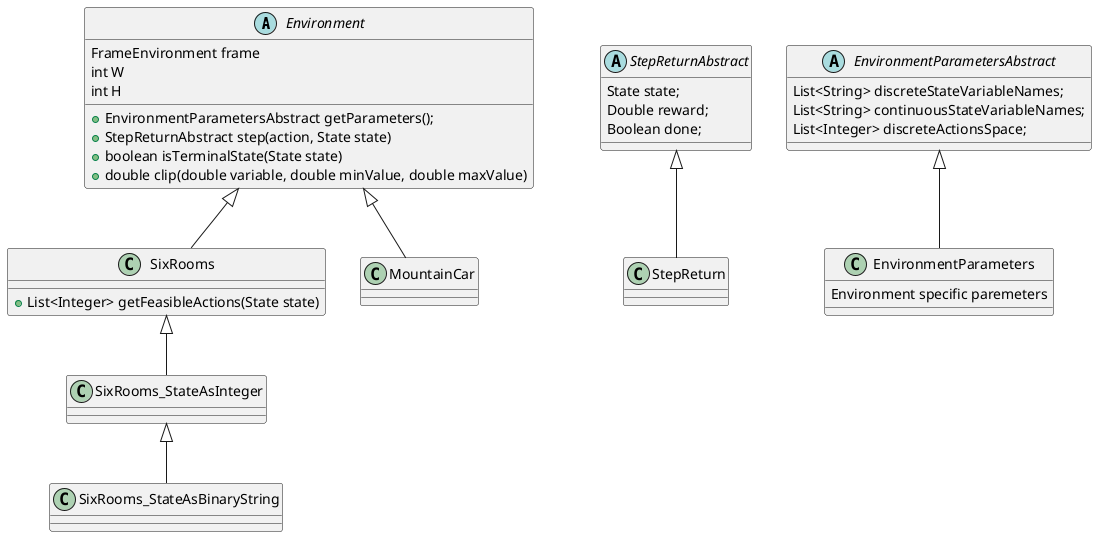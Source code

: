 @startuml
'https://plantuml.com/class-diagram


abstract class Environment {
FrameEnvironment frame
int W
int H
+ EnvironmentParametersAbstract getParameters();
+ StepReturnAbstract step(action, State state)
+ boolean isTerminalState(State state)
+ double clip(double variable, double minValue, double maxValue)
}

abstract class StepReturnAbstract  {
State state;
Double reward;
Boolean done;
 }

 abstract class EnvironmentParametersAbstract  {
 List<String> discreteStateVariableNames;
 List<String> continuousStateVariableNames;
 List<Integer> discreteActionsSpace;
  }


class StepReturn {
}

class EnvironmentParameters {
Environment specific paremeters
}

class SixRooms {
+ List<Integer> getFeasibleActions(State state)
}

class SixRooms_StateAsInteger {
}

class SixRooms_StateAsBinaryString {
}

class MountainCar {
}


Environment  <|-- SixRooms
Environment  <|-- MountainCar

SixRooms  <|-- SixRooms_StateAsInteger
SixRooms_StateAsInteger  <|-- SixRooms_StateAsBinaryString


StepReturnAbstract  <|-- StepReturn
EnvironmentParametersAbstract  <|-- EnvironmentParameters





@enduml